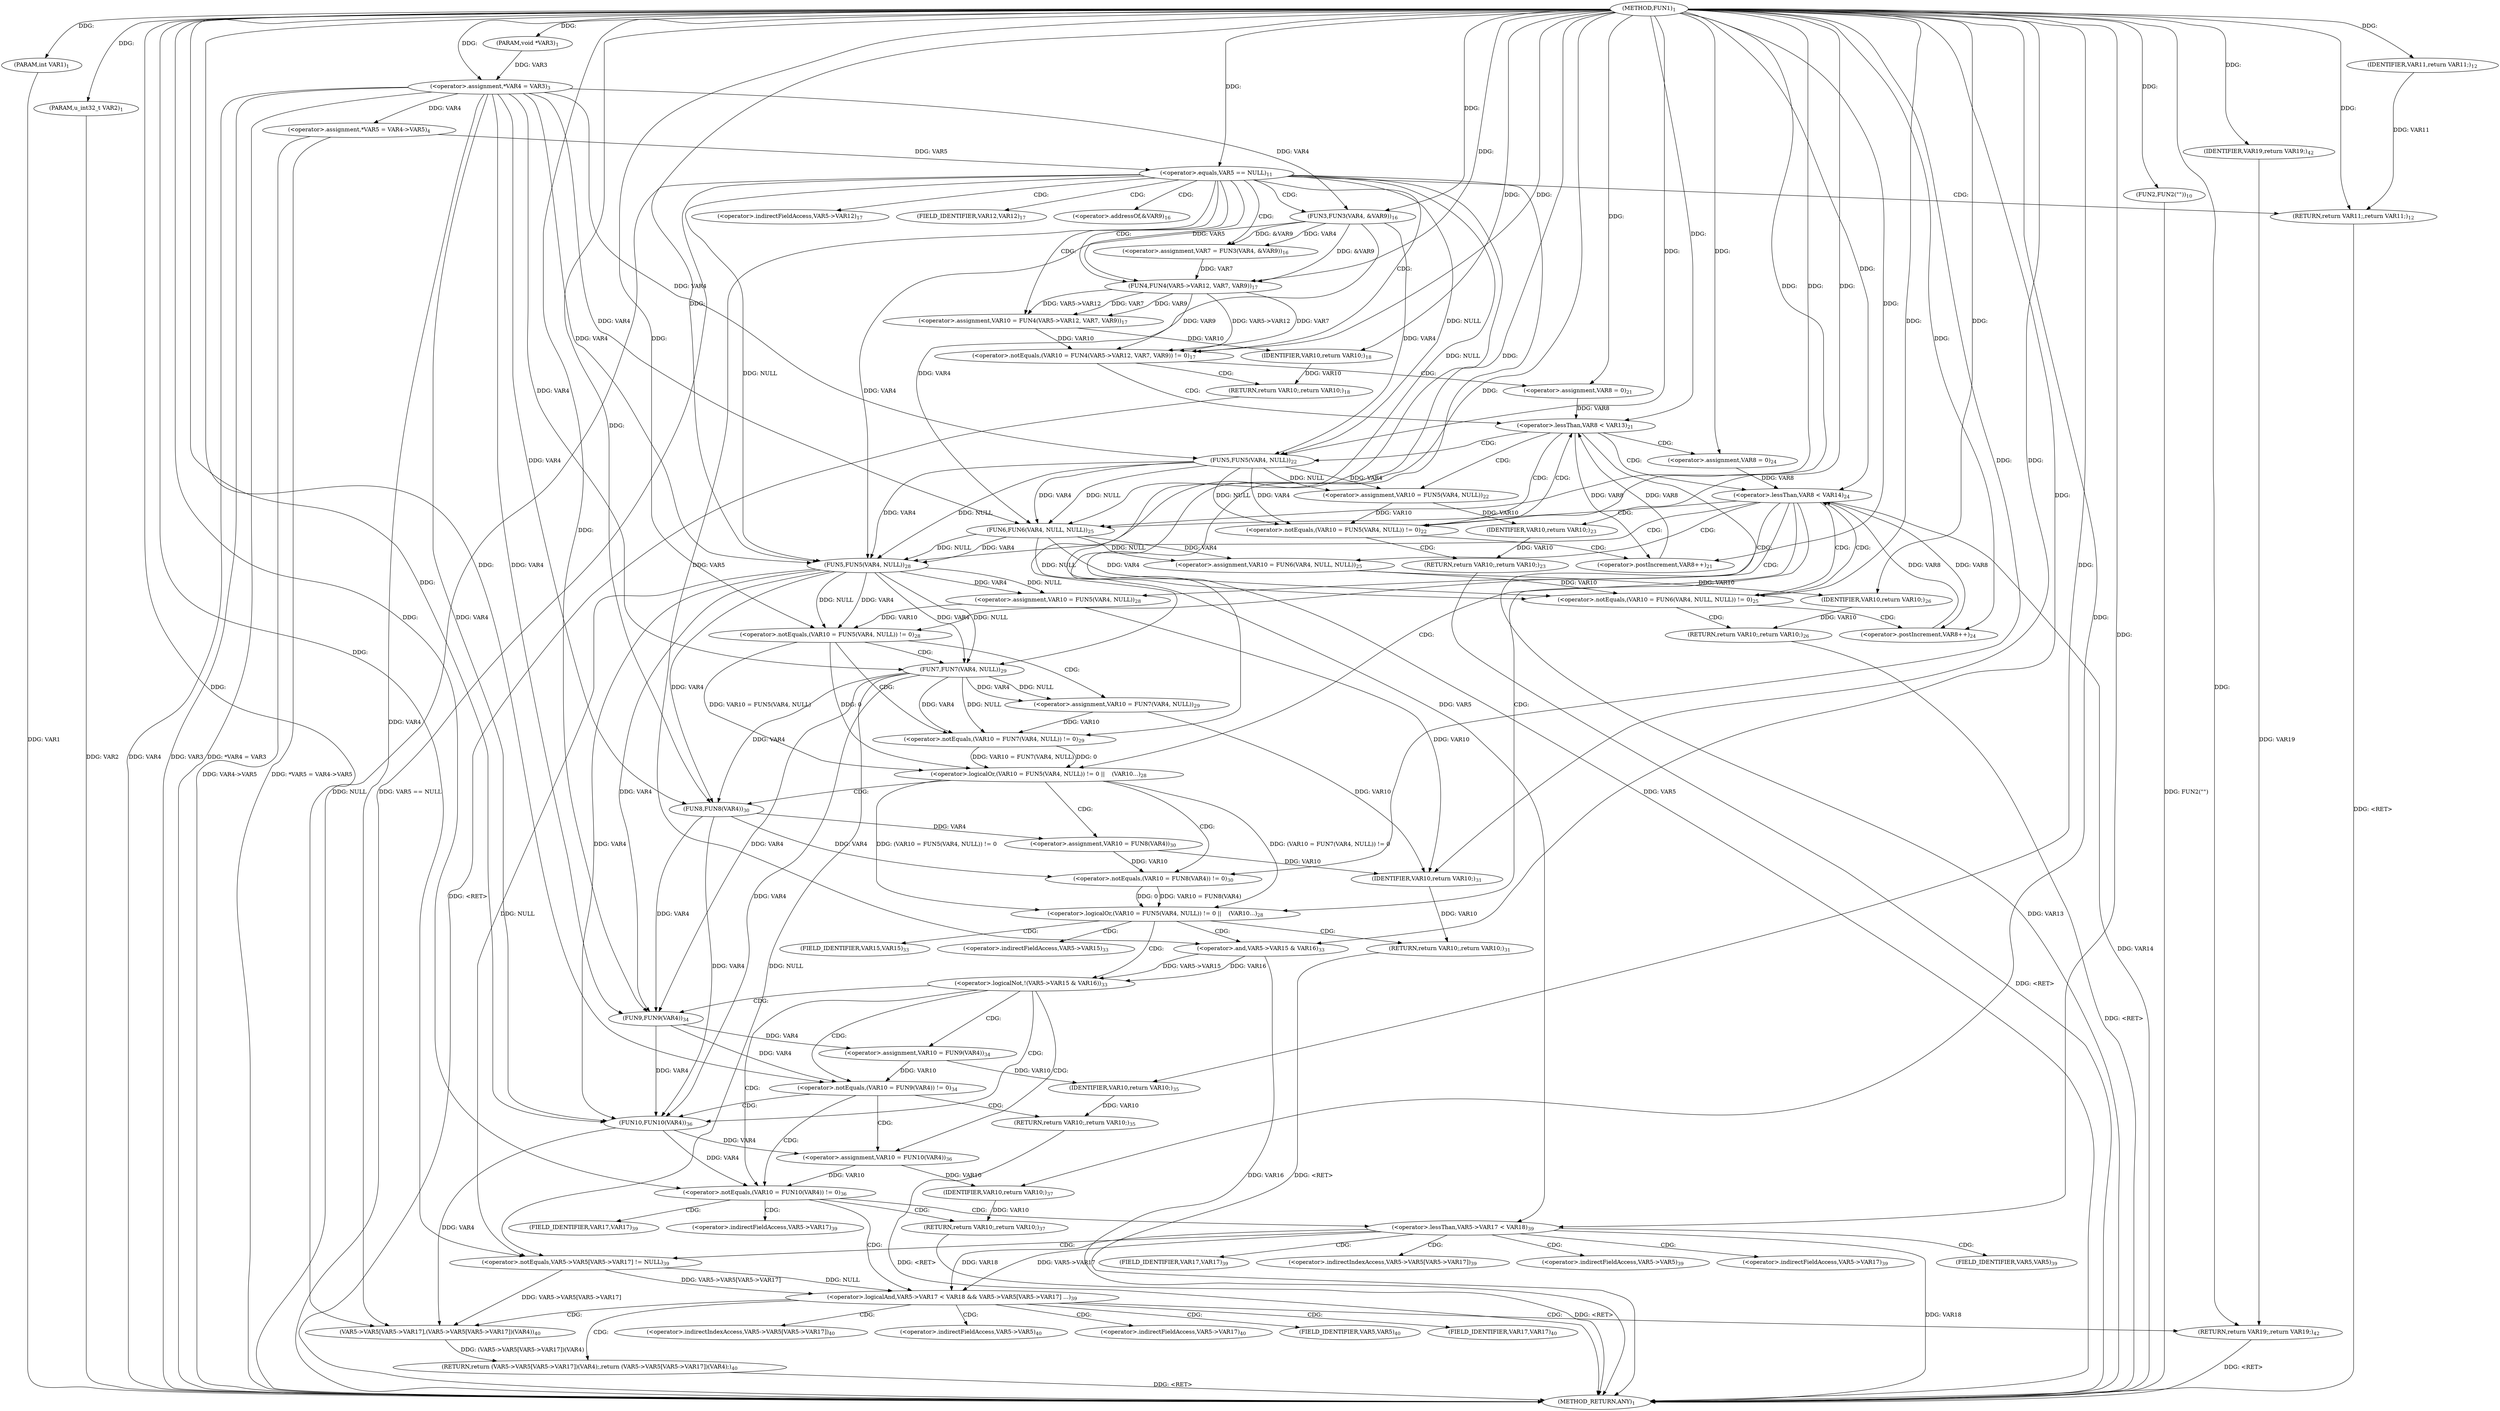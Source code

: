 digraph "FUN1" {  
"8" [label = <(METHOD,FUN1)<SUB>1</SUB>> ]
"182" [label = <(METHOD_RETURN,ANY)<SUB>1</SUB>> ]
"9" [label = <(PARAM,int VAR1)<SUB>1</SUB>> ]
"10" [label = <(PARAM,u_int32_t VAR2)<SUB>1</SUB>> ]
"11" [label = <(PARAM,void *VAR3)<SUB>1</SUB>> ]
"14" [label = <(&lt;operator&gt;.assignment,*VAR4 = VAR3)<SUB>3</SUB>> ]
"18" [label = <(&lt;operator&gt;.assignment,*VAR5 = VAR4-&gt;VAR5)<SUB>4</SUB>> ]
"27" [label = <(FUN2,FUN2(&quot;&quot;))<SUB>10</SUB>> ]
"36" [label = <(&lt;operator&gt;.assignment,VAR7 = FUN3(VAR4, &amp;VAR9))<SUB>16</SUB>> ]
"180" [label = <(RETURN,return VAR19;,return VAR19;)<SUB>42</SUB>> ]
"30" [label = <(&lt;operator&gt;.equals,VAR5 == NULL)<SUB>11</SUB>> ]
"43" [label = <(&lt;operator&gt;.notEquals,(VAR10 = FUN4(VAR5-&gt;VAR12, VAR7, VAR9)) != 0)<SUB>17</SUB>> ]
"61" [label = <(&lt;operator&gt;.lessThan,VAR8 &lt; VAR13)<SUB>21</SUB>> ]
"64" [label = <(&lt;operator&gt;.postIncrement,VAR8++)<SUB>21</SUB>> ]
"82" [label = <(&lt;operator&gt;.lessThan,VAR8 &lt; VAR14)<SUB>24</SUB>> ]
"85" [label = <(&lt;operator&gt;.postIncrement,VAR8++)<SUB>24</SUB>> ]
"100" [label = <(&lt;operator&gt;.logicalOr,(VAR10 = FUN5(VAR4, NULL)) != 0 ||	
	    (VAR10...)<SUB>28</SUB>> ]
"126" [label = <(&lt;operator&gt;.logicalNot,!(VAR5-&gt;VAR15 &amp; VAR16))<SUB>33</SUB>> ]
"144" [label = <(&lt;operator&gt;.notEquals,(VAR10 = FUN10(VAR4)) != 0)<SUB>36</SUB>> ]
"154" [label = <(&lt;operator&gt;.logicalAnd,VAR5-&gt;VAR17 &lt; VAR18 &amp;&amp; VAR5-&gt;VAR5[VAR5-&gt;VAR17] ...)<SUB>39</SUB>> ]
"181" [label = <(IDENTIFIER,VAR19,return VAR19;)<SUB>42</SUB>> ]
"34" [label = <(RETURN,return VAR11;,return VAR11;)<SUB>12</SUB>> ]
"38" [label = <(FUN3,FUN3(VAR4, &amp;VAR9))<SUB>16</SUB>> ]
"54" [label = <(RETURN,return VAR10;,return VAR10;)<SUB>18</SUB>> ]
"58" [label = <(&lt;operator&gt;.assignment,VAR8 = 0)<SUB>21</SUB>> ]
"67" [label = <(&lt;operator&gt;.notEquals,(VAR10 = FUN5(VAR4, NULL)) != 0)<SUB>22</SUB>> ]
"79" [label = <(&lt;operator&gt;.assignment,VAR8 = 0)<SUB>24</SUB>> ]
"88" [label = <(&lt;operator&gt;.notEquals,(VAR10 = FUN6(VAR4, NULL, NULL)) != 0)<SUB>25</SUB>> ]
"123" [label = <(RETURN,return VAR10;,return VAR10;)<SUB>31</SUB>> ]
"151" [label = <(RETURN,return VAR10;,return VAR10;)<SUB>37</SUB>> ]
"170" [label = <(RETURN,return (VAR5-&gt;VAR5[VAR5-&gt;VAR17])(VAR4);,return (VAR5-&gt;VAR5[VAR5-&gt;VAR17])(VAR4);)<SUB>40</SUB>> ]
"35" [label = <(IDENTIFIER,VAR11,return VAR11;)<SUB>12</SUB>> ]
"44" [label = <(&lt;operator&gt;.assignment,VAR10 = FUN4(VAR5-&gt;VAR12, VAR7, VAR9))<SUB>17</SUB>> ]
"55" [label = <(IDENTIFIER,VAR10,return VAR10;)<SUB>18</SUB>> ]
"75" [label = <(RETURN,return VAR10;,return VAR10;)<SUB>23</SUB>> ]
"97" [label = <(RETURN,return VAR10;,return VAR10;)<SUB>26</SUB>> ]
"101" [label = <(&lt;operator&gt;.logicalOr,(VAR10 = FUN5(VAR4, NULL)) != 0 ||	
	    (VAR10...)<SUB>28</SUB>> ]
"116" [label = <(&lt;operator&gt;.notEquals,(VAR10 = FUN8(VAR4)) != 0)<SUB>30</SUB>> ]
"124" [label = <(IDENTIFIER,VAR10,return VAR10;)<SUB>31</SUB>> ]
"127" [label = <(&lt;operator&gt;.and,VAR5-&gt;VAR15 &amp; VAR16)<SUB>33</SUB>> ]
"134" [label = <(&lt;operator&gt;.notEquals,(VAR10 = FUN9(VAR4)) != 0)<SUB>34</SUB>> ]
"145" [label = <(&lt;operator&gt;.assignment,VAR10 = FUN10(VAR4))<SUB>36</SUB>> ]
"152" [label = <(IDENTIFIER,VAR10,return VAR10;)<SUB>37</SUB>> ]
"155" [label = <(&lt;operator&gt;.lessThan,VAR5-&gt;VAR17 &lt; VAR18)<SUB>39</SUB>> ]
"160" [label = <(&lt;operator&gt;.notEquals,VAR5-&gt;VAR5[VAR5-&gt;VAR17] != NULL)<SUB>39</SUB>> ]
"171" [label = <(VAR5-&gt;VAR5[VAR5-&gt;VAR17],(VAR5-&gt;VAR5[VAR5-&gt;VAR17])(VAR4))<SUB>40</SUB>> ]
"46" [label = <(FUN4,FUN4(VAR5-&gt;VAR12, VAR7, VAR9))<SUB>17</SUB>> ]
"68" [label = <(&lt;operator&gt;.assignment,VAR10 = FUN5(VAR4, NULL))<SUB>22</SUB>> ]
"76" [label = <(IDENTIFIER,VAR10,return VAR10;)<SUB>23</SUB>> ]
"89" [label = <(&lt;operator&gt;.assignment,VAR10 = FUN6(VAR4, NULL, NULL))<SUB>25</SUB>> ]
"98" [label = <(IDENTIFIER,VAR10,return VAR10;)<SUB>26</SUB>> ]
"102" [label = <(&lt;operator&gt;.notEquals,(VAR10 = FUN5(VAR4, NULL)) != 0)<SUB>28</SUB>> ]
"109" [label = <(&lt;operator&gt;.notEquals,(VAR10 = FUN7(VAR4, NULL)) != 0)<SUB>29</SUB>> ]
"117" [label = <(&lt;operator&gt;.assignment,VAR10 = FUN8(VAR4))<SUB>30</SUB>> ]
"141" [label = <(RETURN,return VAR10;,return VAR10;)<SUB>35</SUB>> ]
"147" [label = <(FUN10,FUN10(VAR4))<SUB>36</SUB>> ]
"70" [label = <(FUN5,FUN5(VAR4, NULL))<SUB>22</SUB>> ]
"91" [label = <(FUN6,FUN6(VAR4, NULL, NULL))<SUB>25</SUB>> ]
"103" [label = <(&lt;operator&gt;.assignment,VAR10 = FUN5(VAR4, NULL))<SUB>28</SUB>> ]
"110" [label = <(&lt;operator&gt;.assignment,VAR10 = FUN7(VAR4, NULL))<SUB>29</SUB>> ]
"119" [label = <(FUN8,FUN8(VAR4))<SUB>30</SUB>> ]
"135" [label = <(&lt;operator&gt;.assignment,VAR10 = FUN9(VAR4))<SUB>34</SUB>> ]
"142" [label = <(IDENTIFIER,VAR10,return VAR10;)<SUB>35</SUB>> ]
"105" [label = <(FUN5,FUN5(VAR4, NULL))<SUB>28</SUB>> ]
"112" [label = <(FUN7,FUN7(VAR4, NULL))<SUB>29</SUB>> ]
"137" [label = <(FUN9,FUN9(VAR4))<SUB>34</SUB>> ]
"40" [label = <(&lt;operator&gt;.addressOf,&amp;VAR9)<SUB>16</SUB>> ]
"128" [label = <(&lt;operator&gt;.indirectFieldAccess,VAR5-&gt;VAR15)<SUB>33</SUB>> ]
"156" [label = <(&lt;operator&gt;.indirectFieldAccess,VAR5-&gt;VAR17)<SUB>39</SUB>> ]
"161" [label = <(&lt;operator&gt;.indirectIndexAccess,VAR5-&gt;VAR5[VAR5-&gt;VAR17])<SUB>39</SUB>> ]
"47" [label = <(&lt;operator&gt;.indirectFieldAccess,VAR5-&gt;VAR12)<SUB>17</SUB>> ]
"130" [label = <(FIELD_IDENTIFIER,VAR15,VAR15)<SUB>33</SUB>> ]
"158" [label = <(FIELD_IDENTIFIER,VAR17,VAR17)<SUB>39</SUB>> ]
"162" [label = <(&lt;operator&gt;.indirectFieldAccess,VAR5-&gt;VAR5)<SUB>39</SUB>> ]
"165" [label = <(&lt;operator&gt;.indirectFieldAccess,VAR5-&gt;VAR17)<SUB>39</SUB>> ]
"172" [label = <(&lt;operator&gt;.indirectIndexAccess,VAR5-&gt;VAR5[VAR5-&gt;VAR17])<SUB>40</SUB>> ]
"49" [label = <(FIELD_IDENTIFIER,VAR12,VAR12)<SUB>17</SUB>> ]
"164" [label = <(FIELD_IDENTIFIER,VAR5,VAR5)<SUB>39</SUB>> ]
"167" [label = <(FIELD_IDENTIFIER,VAR17,VAR17)<SUB>39</SUB>> ]
"173" [label = <(&lt;operator&gt;.indirectFieldAccess,VAR5-&gt;VAR5)<SUB>40</SUB>> ]
"176" [label = <(&lt;operator&gt;.indirectFieldAccess,VAR5-&gt;VAR17)<SUB>40</SUB>> ]
"175" [label = <(FIELD_IDENTIFIER,VAR5,VAR5)<SUB>40</SUB>> ]
"178" [label = <(FIELD_IDENTIFIER,VAR17,VAR17)<SUB>40</SUB>> ]
  "170" -> "182"  [ label = "DDG: &lt;RET&gt;"] 
  "151" -> "182"  [ label = "DDG: &lt;RET&gt;"] 
  "123" -> "182"  [ label = "DDG: &lt;RET&gt;"] 
  "54" -> "182"  [ label = "DDG: &lt;RET&gt;"] 
  "180" -> "182"  [ label = "DDG: &lt;RET&gt;"] 
  "34" -> "182"  [ label = "DDG: &lt;RET&gt;"] 
  "97" -> "182"  [ label = "DDG: &lt;RET&gt;"] 
  "141" -> "182"  [ label = "DDG: &lt;RET&gt;"] 
  "75" -> "182"  [ label = "DDG: &lt;RET&gt;"] 
  "9" -> "182"  [ label = "DDG: VAR1"] 
  "10" -> "182"  [ label = "DDG: VAR2"] 
  "14" -> "182"  [ label = "DDG: VAR4"] 
  "14" -> "182"  [ label = "DDG: VAR3"] 
  "14" -> "182"  [ label = "DDG: *VAR4 = VAR3"] 
  "18" -> "182"  [ label = "DDG: VAR4-&gt;VAR5"] 
  "18" -> "182"  [ label = "DDG: *VAR5 = VAR4-&gt;VAR5"] 
  "27" -> "182"  [ label = "DDG: FUN2(&quot;&quot;)"] 
  "30" -> "182"  [ label = "DDG: VAR5"] 
  "30" -> "182"  [ label = "DDG: NULL"] 
  "30" -> "182"  [ label = "DDG: VAR5 == NULL"] 
  "127" -> "182"  [ label = "DDG: VAR16"] 
  "155" -> "182"  [ label = "DDG: VAR18"] 
  "82" -> "182"  [ label = "DDG: VAR14"] 
  "61" -> "182"  [ label = "DDG: VAR13"] 
  "8" -> "9"  [ label = "DDG: "] 
  "8" -> "10"  [ label = "DDG: "] 
  "8" -> "11"  [ label = "DDG: "] 
  "11" -> "14"  [ label = "DDG: VAR3"] 
  "8" -> "14"  [ label = "DDG: "] 
  "14" -> "18"  [ label = "DDG: VAR4"] 
  "38" -> "36"  [ label = "DDG: VAR4"] 
  "38" -> "36"  [ label = "DDG: &amp;VAR9"] 
  "181" -> "180"  [ label = "DDG: VAR19"] 
  "8" -> "180"  [ label = "DDG: "] 
  "8" -> "27"  [ label = "DDG: "] 
  "8" -> "181"  [ label = "DDG: "] 
  "18" -> "30"  [ label = "DDG: VAR5"] 
  "8" -> "30"  [ label = "DDG: "] 
  "35" -> "34"  [ label = "DDG: VAR11"] 
  "8" -> "34"  [ label = "DDG: "] 
  "14" -> "38"  [ label = "DDG: VAR4"] 
  "8" -> "38"  [ label = "DDG: "] 
  "44" -> "43"  [ label = "DDG: VAR10"] 
  "46" -> "43"  [ label = "DDG: VAR5-&gt;VAR12"] 
  "46" -> "43"  [ label = "DDG: VAR7"] 
  "46" -> "43"  [ label = "DDG: VAR9"] 
  "8" -> "43"  [ label = "DDG: "] 
  "55" -> "54"  [ label = "DDG: VAR10"] 
  "8" -> "58"  [ label = "DDG: "] 
  "58" -> "61"  [ label = "DDG: VAR8"] 
  "64" -> "61"  [ label = "DDG: VAR8"] 
  "8" -> "61"  [ label = "DDG: "] 
  "61" -> "64"  [ label = "DDG: VAR8"] 
  "8" -> "64"  [ label = "DDG: "] 
  "8" -> "79"  [ label = "DDG: "] 
  "79" -> "82"  [ label = "DDG: VAR8"] 
  "85" -> "82"  [ label = "DDG: VAR8"] 
  "8" -> "82"  [ label = "DDG: "] 
  "82" -> "85"  [ label = "DDG: VAR8"] 
  "8" -> "85"  [ label = "DDG: "] 
  "101" -> "100"  [ label = "DDG: (VAR10 = FUN5(VAR4, NULL)) != 0"] 
  "101" -> "100"  [ label = "DDG: (VAR10 = FUN7(VAR4, NULL)) != 0"] 
  "116" -> "100"  [ label = "DDG: VAR10 = FUN8(VAR4)"] 
  "116" -> "100"  [ label = "DDG: 0"] 
  "124" -> "123"  [ label = "DDG: VAR10"] 
  "127" -> "126"  [ label = "DDG: VAR5-&gt;VAR15"] 
  "127" -> "126"  [ label = "DDG: VAR16"] 
  "145" -> "144"  [ label = "DDG: VAR10"] 
  "147" -> "144"  [ label = "DDG: VAR4"] 
  "8" -> "144"  [ label = "DDG: "] 
  "152" -> "151"  [ label = "DDG: VAR10"] 
  "155" -> "154"  [ label = "DDG: VAR5-&gt;VAR17"] 
  "155" -> "154"  [ label = "DDG: VAR18"] 
  "160" -> "154"  [ label = "DDG: VAR5-&gt;VAR5[VAR5-&gt;VAR17]"] 
  "160" -> "154"  [ label = "DDG: NULL"] 
  "171" -> "170"  [ label = "DDG: (VAR5-&gt;VAR5[VAR5-&gt;VAR17])(VAR4)"] 
  "8" -> "35"  [ label = "DDG: "] 
  "46" -> "44"  [ label = "DDG: VAR5-&gt;VAR12"] 
  "46" -> "44"  [ label = "DDG: VAR7"] 
  "46" -> "44"  [ label = "DDG: VAR9"] 
  "44" -> "55"  [ label = "DDG: VAR10"] 
  "8" -> "55"  [ label = "DDG: "] 
  "68" -> "67"  [ label = "DDG: VAR10"] 
  "70" -> "67"  [ label = "DDG: VAR4"] 
  "70" -> "67"  [ label = "DDG: NULL"] 
  "8" -> "67"  [ label = "DDG: "] 
  "76" -> "75"  [ label = "DDG: VAR10"] 
  "89" -> "88"  [ label = "DDG: VAR10"] 
  "91" -> "88"  [ label = "DDG: VAR4"] 
  "91" -> "88"  [ label = "DDG: NULL"] 
  "8" -> "88"  [ label = "DDG: "] 
  "98" -> "97"  [ label = "DDG: VAR10"] 
  "102" -> "101"  [ label = "DDG: VAR10 = FUN5(VAR4, NULL)"] 
  "102" -> "101"  [ label = "DDG: 0"] 
  "109" -> "101"  [ label = "DDG: VAR10 = FUN7(VAR4, NULL)"] 
  "109" -> "101"  [ label = "DDG: 0"] 
  "117" -> "116"  [ label = "DDG: VAR10"] 
  "119" -> "116"  [ label = "DDG: VAR4"] 
  "8" -> "116"  [ label = "DDG: "] 
  "103" -> "124"  [ label = "DDG: VAR10"] 
  "110" -> "124"  [ label = "DDG: VAR10"] 
  "117" -> "124"  [ label = "DDG: VAR10"] 
  "8" -> "124"  [ label = "DDG: "] 
  "30" -> "127"  [ label = "DDG: VAR5"] 
  "8" -> "127"  [ label = "DDG: "] 
  "147" -> "145"  [ label = "DDG: VAR4"] 
  "145" -> "152"  [ label = "DDG: VAR10"] 
  "8" -> "152"  [ label = "DDG: "] 
  "30" -> "155"  [ label = "DDG: VAR5"] 
  "8" -> "155"  [ label = "DDG: "] 
  "105" -> "160"  [ label = "DDG: NULL"] 
  "112" -> "160"  [ label = "DDG: NULL"] 
  "8" -> "160"  [ label = "DDG: "] 
  "30" -> "46"  [ label = "DDG: VAR5"] 
  "36" -> "46"  [ label = "DDG: VAR7"] 
  "8" -> "46"  [ label = "DDG: "] 
  "38" -> "46"  [ label = "DDG: &amp;VAR9"] 
  "70" -> "68"  [ label = "DDG: VAR4"] 
  "70" -> "68"  [ label = "DDG: NULL"] 
  "68" -> "76"  [ label = "DDG: VAR10"] 
  "8" -> "76"  [ label = "DDG: "] 
  "91" -> "89"  [ label = "DDG: VAR4"] 
  "91" -> "89"  [ label = "DDG: NULL"] 
  "89" -> "98"  [ label = "DDG: VAR10"] 
  "8" -> "98"  [ label = "DDG: "] 
  "103" -> "102"  [ label = "DDG: VAR10"] 
  "105" -> "102"  [ label = "DDG: VAR4"] 
  "105" -> "102"  [ label = "DDG: NULL"] 
  "8" -> "102"  [ label = "DDG: "] 
  "110" -> "109"  [ label = "DDG: VAR10"] 
  "112" -> "109"  [ label = "DDG: VAR4"] 
  "112" -> "109"  [ label = "DDG: NULL"] 
  "8" -> "109"  [ label = "DDG: "] 
  "119" -> "117"  [ label = "DDG: VAR4"] 
  "135" -> "134"  [ label = "DDG: VAR10"] 
  "137" -> "134"  [ label = "DDG: VAR4"] 
  "8" -> "134"  [ label = "DDG: "] 
  "142" -> "141"  [ label = "DDG: VAR10"] 
  "105" -> "147"  [ label = "DDG: VAR4"] 
  "112" -> "147"  [ label = "DDG: VAR4"] 
  "119" -> "147"  [ label = "DDG: VAR4"] 
  "137" -> "147"  [ label = "DDG: VAR4"] 
  "8" -> "147"  [ label = "DDG: "] 
  "14" -> "147"  [ label = "DDG: VAR4"] 
  "160" -> "171"  [ label = "DDG: VAR5-&gt;VAR5[VAR5-&gt;VAR17]"] 
  "147" -> "171"  [ label = "DDG: VAR4"] 
  "8" -> "171"  [ label = "DDG: "] 
  "14" -> "171"  [ label = "DDG: VAR4"] 
  "38" -> "70"  [ label = "DDG: VAR4"] 
  "8" -> "70"  [ label = "DDG: "] 
  "14" -> "70"  [ label = "DDG: VAR4"] 
  "30" -> "70"  [ label = "DDG: NULL"] 
  "38" -> "91"  [ label = "DDG: VAR4"] 
  "70" -> "91"  [ label = "DDG: VAR4"] 
  "8" -> "91"  [ label = "DDG: "] 
  "14" -> "91"  [ label = "DDG: VAR4"] 
  "30" -> "91"  [ label = "DDG: NULL"] 
  "70" -> "91"  [ label = "DDG: NULL"] 
  "105" -> "103"  [ label = "DDG: VAR4"] 
  "105" -> "103"  [ label = "DDG: NULL"] 
  "112" -> "110"  [ label = "DDG: VAR4"] 
  "112" -> "110"  [ label = "DDG: NULL"] 
  "105" -> "119"  [ label = "DDG: VAR4"] 
  "112" -> "119"  [ label = "DDG: VAR4"] 
  "8" -> "119"  [ label = "DDG: "] 
  "14" -> "119"  [ label = "DDG: VAR4"] 
  "137" -> "135"  [ label = "DDG: VAR4"] 
  "135" -> "142"  [ label = "DDG: VAR10"] 
  "8" -> "142"  [ label = "DDG: "] 
  "38" -> "105"  [ label = "DDG: VAR4"] 
  "91" -> "105"  [ label = "DDG: VAR4"] 
  "70" -> "105"  [ label = "DDG: VAR4"] 
  "8" -> "105"  [ label = "DDG: "] 
  "14" -> "105"  [ label = "DDG: VAR4"] 
  "30" -> "105"  [ label = "DDG: NULL"] 
  "91" -> "105"  [ label = "DDG: NULL"] 
  "70" -> "105"  [ label = "DDG: NULL"] 
  "105" -> "112"  [ label = "DDG: VAR4"] 
  "8" -> "112"  [ label = "DDG: "] 
  "14" -> "112"  [ label = "DDG: VAR4"] 
  "105" -> "112"  [ label = "DDG: NULL"] 
  "105" -> "137"  [ label = "DDG: VAR4"] 
  "112" -> "137"  [ label = "DDG: VAR4"] 
  "119" -> "137"  [ label = "DDG: VAR4"] 
  "8" -> "137"  [ label = "DDG: "] 
  "14" -> "137"  [ label = "DDG: VAR4"] 
  "30" -> "34"  [ label = "CDG: "] 
  "30" -> "38"  [ label = "CDG: "] 
  "30" -> "40"  [ label = "CDG: "] 
  "30" -> "44"  [ label = "CDG: "] 
  "30" -> "43"  [ label = "CDG: "] 
  "30" -> "36"  [ label = "CDG: "] 
  "30" -> "47"  [ label = "CDG: "] 
  "30" -> "49"  [ label = "CDG: "] 
  "30" -> "46"  [ label = "CDG: "] 
  "43" -> "54"  [ label = "CDG: "] 
  "43" -> "58"  [ label = "CDG: "] 
  "43" -> "61"  [ label = "CDG: "] 
  "61" -> "68"  [ label = "CDG: "] 
  "61" -> "67"  [ label = "CDG: "] 
  "61" -> "79"  [ label = "CDG: "] 
  "61" -> "70"  [ label = "CDG: "] 
  "61" -> "82"  [ label = "CDG: "] 
  "82" -> "102"  [ label = "CDG: "] 
  "82" -> "103"  [ label = "CDG: "] 
  "82" -> "91"  [ label = "CDG: "] 
  "82" -> "101"  [ label = "CDG: "] 
  "82" -> "100"  [ label = "CDG: "] 
  "82" -> "88"  [ label = "CDG: "] 
  "82" -> "89"  [ label = "CDG: "] 
  "82" -> "105"  [ label = "CDG: "] 
  "100" -> "128"  [ label = "CDG: "] 
  "100" -> "130"  [ label = "CDG: "] 
  "100" -> "127"  [ label = "CDG: "] 
  "100" -> "123"  [ label = "CDG: "] 
  "100" -> "126"  [ label = "CDG: "] 
  "126" -> "145"  [ label = "CDG: "] 
  "126" -> "144"  [ label = "CDG: "] 
  "126" -> "134"  [ label = "CDG: "] 
  "126" -> "137"  [ label = "CDG: "] 
  "126" -> "147"  [ label = "CDG: "] 
  "126" -> "135"  [ label = "CDG: "] 
  "144" -> "154"  [ label = "CDG: "] 
  "144" -> "151"  [ label = "CDG: "] 
  "144" -> "155"  [ label = "CDG: "] 
  "144" -> "158"  [ label = "CDG: "] 
  "144" -> "156"  [ label = "CDG: "] 
  "154" -> "178"  [ label = "CDG: "] 
  "154" -> "170"  [ label = "CDG: "] 
  "154" -> "173"  [ label = "CDG: "] 
  "154" -> "180"  [ label = "CDG: "] 
  "154" -> "171"  [ label = "CDG: "] 
  "154" -> "176"  [ label = "CDG: "] 
  "154" -> "175"  [ label = "CDG: "] 
  "154" -> "172"  [ label = "CDG: "] 
  "67" -> "64"  [ label = "CDG: "] 
  "67" -> "75"  [ label = "CDG: "] 
  "67" -> "61"  [ label = "CDG: "] 
  "88" -> "85"  [ label = "CDG: "] 
  "88" -> "97"  [ label = "CDG: "] 
  "88" -> "82"  [ label = "CDG: "] 
  "101" -> "119"  [ label = "CDG: "] 
  "101" -> "116"  [ label = "CDG: "] 
  "101" -> "117"  [ label = "CDG: "] 
  "155" -> "167"  [ label = "CDG: "] 
  "155" -> "161"  [ label = "CDG: "] 
  "155" -> "162"  [ label = "CDG: "] 
  "155" -> "164"  [ label = "CDG: "] 
  "155" -> "160"  [ label = "CDG: "] 
  "155" -> "165"  [ label = "CDG: "] 
  "102" -> "112"  [ label = "CDG: "] 
  "102" -> "110"  [ label = "CDG: "] 
  "102" -> "109"  [ label = "CDG: "] 
  "134" -> "145"  [ label = "CDG: "] 
  "134" -> "144"  [ label = "CDG: "] 
  "134" -> "141"  [ label = "CDG: "] 
  "134" -> "147"  [ label = "CDG: "] 
}
